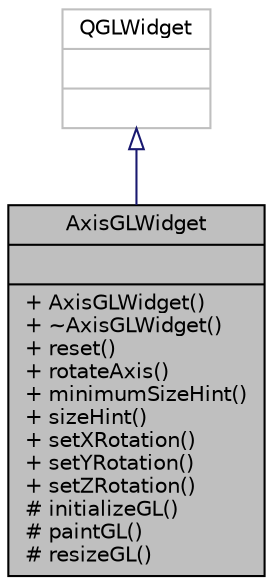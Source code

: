 digraph "AxisGLWidget"
{
  edge [fontname="Helvetica",fontsize="10",labelfontname="Helvetica",labelfontsize="10"];
  node [fontname="Helvetica",fontsize="10",shape=record];
  Node1 [label="{AxisGLWidget\n||+ AxisGLWidget()\l+ ~AxisGLWidget()\l+ reset()\l+ rotateAxis()\l+ minimumSizeHint()\l+ sizeHint()\l+ setXRotation()\l+ setYRotation()\l+ setZRotation()\l# initializeGL()\l# paintGL()\l# resizeGL()\l}",height=0.2,width=0.4,color="black", fillcolor="grey75", style="filled" fontcolor="black"];
  Node2 -> Node1 [dir="back",color="midnightblue",fontsize="10",style="solid",arrowtail="onormal",fontname="Helvetica"];
  Node2 [label="{QGLWidget\n||}",height=0.2,width=0.4,color="grey75", fillcolor="white", style="filled"];
}
